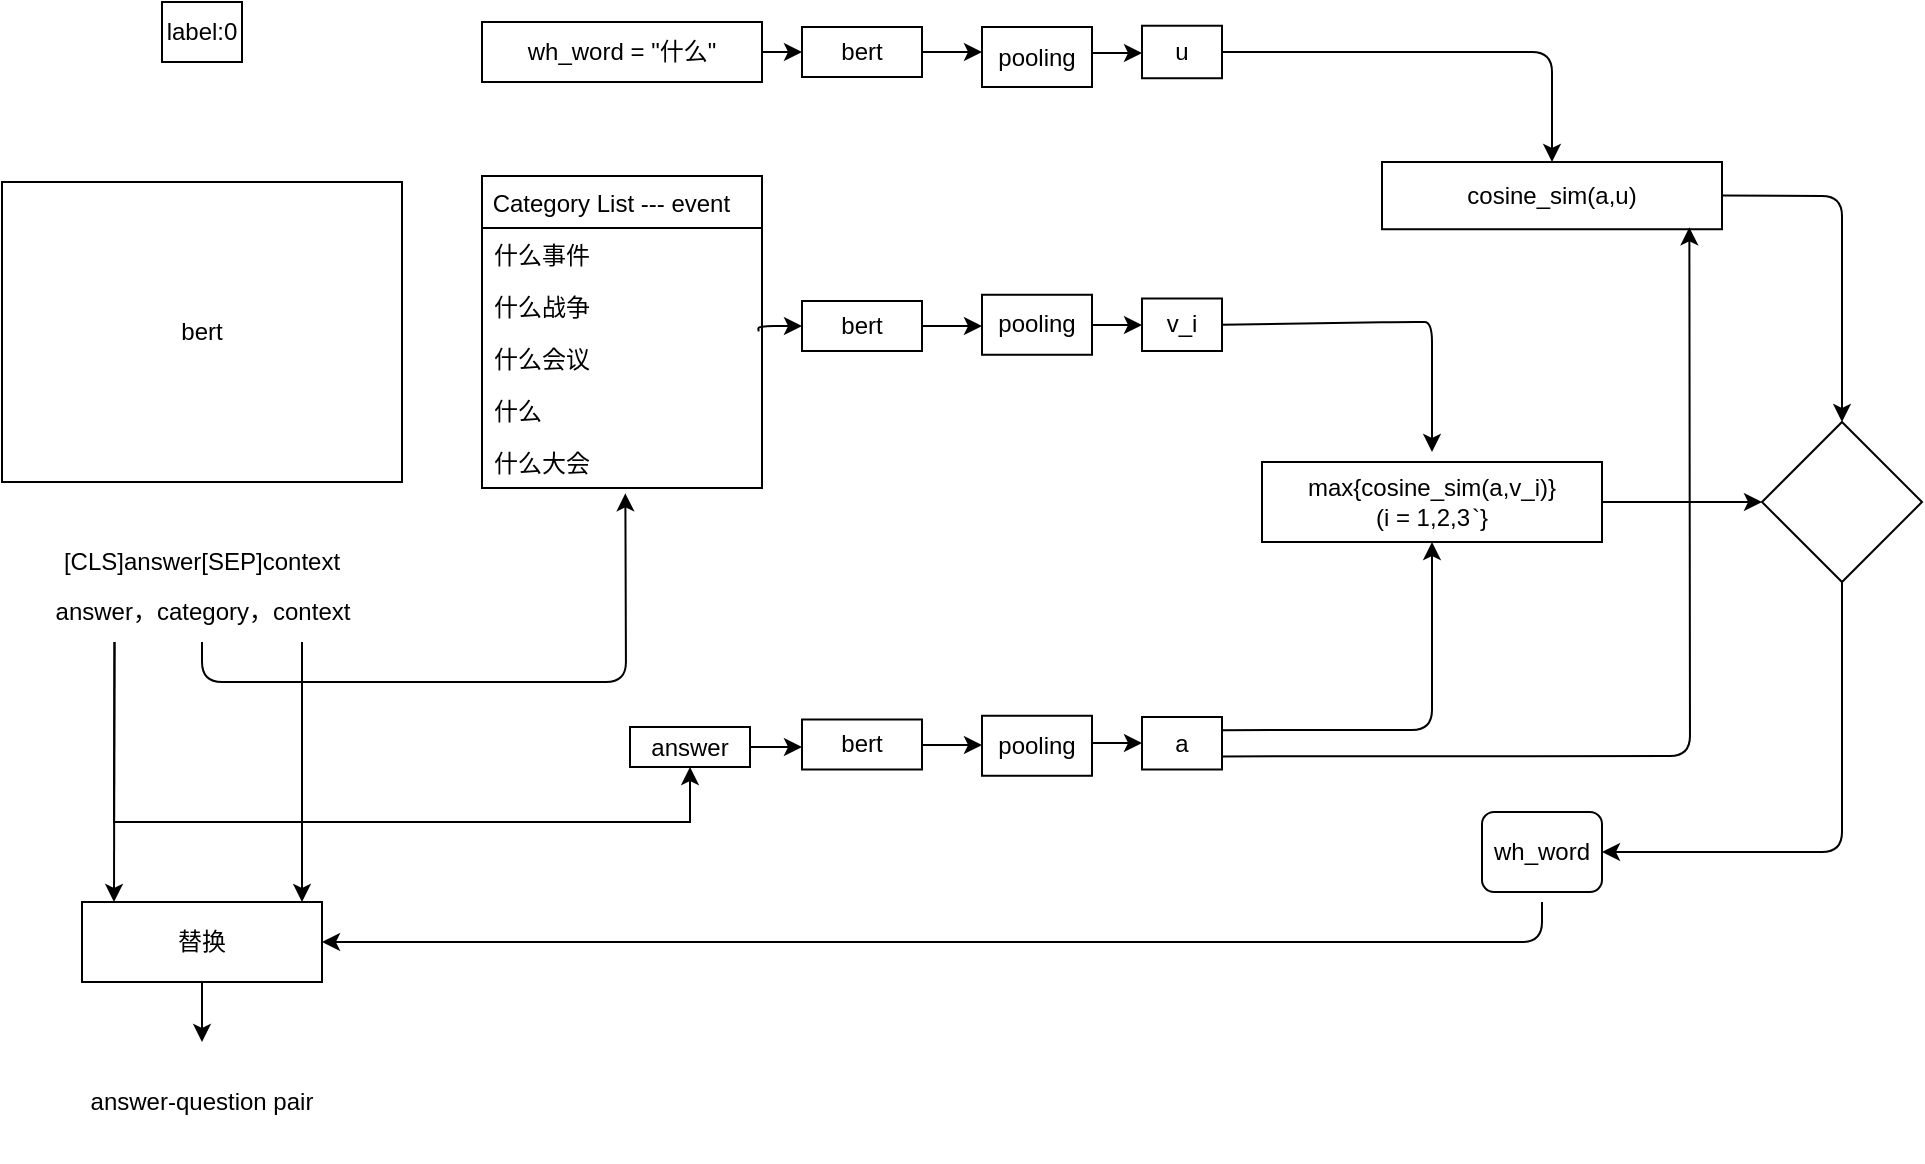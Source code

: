 <mxfile version="14.8.0" type="github">
  <diagram id="JpssUGJAQ-6qRb9apwfv" name="Page-1">
    <mxGraphModel dx="781" dy="476" grid="1" gridSize="10" guides="1" tooltips="1" connect="1" arrows="1" fold="1" page="1" pageScale="1" pageWidth="827" pageHeight="1169" math="0" shadow="0">
      <root>
        <mxCell id="0" />
        <mxCell id="1" parent="0" />
        <mxCell id="QmvfzVTAbtV4SLnTiDGH-3" value="label:0" style="rounded=0;whiteSpace=wrap;html=1;" vertex="1" parent="1">
          <mxGeometry x="150" y="180" width="40" height="30" as="geometry" />
        </mxCell>
        <mxCell id="QmvfzVTAbtV4SLnTiDGH-4" value="bert" style="rounded=0;whiteSpace=wrap;html=1;" vertex="1" parent="1">
          <mxGeometry x="70" y="270" width="200" height="150" as="geometry" />
        </mxCell>
        <mxCell id="QmvfzVTAbtV4SLnTiDGH-5" value="wh_word = &quot;什么&quot;" style="rounded=0;whiteSpace=wrap;html=1;" vertex="1" parent="1">
          <mxGeometry x="310" y="190" width="140" height="30" as="geometry" />
        </mxCell>
        <mxCell id="QmvfzVTAbtV4SLnTiDGH-7" value="[CLS]answer[SEP]context" style="text;html=1;strokeColor=none;fillColor=none;align=center;verticalAlign=middle;whiteSpace=wrap;rounded=0;" vertex="1" parent="1">
          <mxGeometry x="150" y="450" width="40" height="20" as="geometry" />
        </mxCell>
        <mxCell id="QmvfzVTAbtV4SLnTiDGH-11" value="answer，category，context" style="text;html=1;strokeColor=none;fillColor=none;align=center;verticalAlign=middle;whiteSpace=wrap;rounded=0;" vertex="1" parent="1">
          <mxGeometry x="82.5" y="470" width="175" height="30" as="geometry" />
        </mxCell>
        <mxCell id="QmvfzVTAbtV4SLnTiDGH-13" value=" Category List --- event" style="swimlane;fontStyle=0;childLayout=stackLayout;horizontal=1;startSize=26;horizontalStack=0;resizeParent=1;resizeParentMax=0;resizeLast=0;collapsible=1;marginBottom=0;align=left;" vertex="1" parent="1">
          <mxGeometry x="310" y="267" width="140" height="156" as="geometry">
            <mxRectangle x="344" y="264" width="150" height="26" as="alternateBounds" />
          </mxGeometry>
        </mxCell>
        <mxCell id="QmvfzVTAbtV4SLnTiDGH-14" value="什么事件" style="text;strokeColor=none;fillColor=none;align=left;verticalAlign=top;spacingLeft=4;spacingRight=4;overflow=hidden;rotatable=0;points=[[0,0.5],[1,0.5]];portConstraint=eastwest;" vertex="1" parent="QmvfzVTAbtV4SLnTiDGH-13">
          <mxGeometry y="26" width="140" height="26" as="geometry" />
        </mxCell>
        <mxCell id="QmvfzVTAbtV4SLnTiDGH-15" value="什么战争" style="text;strokeColor=none;fillColor=none;align=left;verticalAlign=top;spacingLeft=4;spacingRight=4;overflow=hidden;rotatable=0;points=[[0,0.5],[1,0.5]];portConstraint=eastwest;" vertex="1" parent="QmvfzVTAbtV4SLnTiDGH-13">
          <mxGeometry y="52" width="140" height="26" as="geometry" />
        </mxCell>
        <mxCell id="QmvfzVTAbtV4SLnTiDGH-16" value="什么会议" style="text;strokeColor=none;fillColor=none;align=left;verticalAlign=top;spacingLeft=4;spacingRight=4;overflow=hidden;rotatable=0;points=[[0,0.5],[1,0.5]];portConstraint=eastwest;" vertex="1" parent="QmvfzVTAbtV4SLnTiDGH-13">
          <mxGeometry y="78" width="140" height="26" as="geometry" />
        </mxCell>
        <mxCell id="QmvfzVTAbtV4SLnTiDGH-17" value="什么" style="text;fillColor=none;align=left;verticalAlign=top;spacingLeft=4;spacingRight=4;overflow=hidden;rotatable=0;points=[[0,0.5],[1,0.5]];portConstraint=eastwest;labelBorderColor=none;" vertex="1" parent="QmvfzVTAbtV4SLnTiDGH-13">
          <mxGeometry y="104" width="140" height="26" as="geometry" />
        </mxCell>
        <mxCell id="QmvfzVTAbtV4SLnTiDGH-18" value="什么大会" style="text;strokeColor=none;fillColor=none;align=left;verticalAlign=top;spacingLeft=4;spacingRight=4;overflow=hidden;rotatable=0;points=[[0,0.5],[1,0.5]];portConstraint=eastwest;" vertex="1" parent="QmvfzVTAbtV4SLnTiDGH-13">
          <mxGeometry y="130" width="140" height="26" as="geometry" />
        </mxCell>
        <mxCell id="QmvfzVTAbtV4SLnTiDGH-49" value="" style="edgeStyle=elbowEdgeStyle;rounded=0;orthogonalLoop=1;jettySize=auto;elbow=vertical;html=1;" edge="1" parent="1" source="QmvfzVTAbtV4SLnTiDGH-21" target="QmvfzVTAbtV4SLnTiDGH-45">
          <mxGeometry relative="1" as="geometry" />
        </mxCell>
        <mxCell id="QmvfzVTAbtV4SLnTiDGH-21" value="answer" style="text;html=1;fillColor=none;align=center;verticalAlign=middle;whiteSpace=wrap;rounded=0;strokeColor=#000000;" vertex="1" parent="1">
          <mxGeometry x="384" y="542.5" width="60" height="20" as="geometry" />
        </mxCell>
        <mxCell id="QmvfzVTAbtV4SLnTiDGH-22" value="" style="endArrow=classic;html=1;exitX=0.25;exitY=1;exitDx=0;exitDy=0;entryX=0.5;entryY=1;entryDx=0;entryDy=0;rounded=0;" edge="1" parent="1" source="QmvfzVTAbtV4SLnTiDGH-11" target="QmvfzVTAbtV4SLnTiDGH-21">
          <mxGeometry width="50" height="50" relative="1" as="geometry">
            <mxPoint x="380" y="410" as="sourcePoint" />
            <mxPoint x="430" y="360" as="targetPoint" />
            <Array as="points">
              <mxPoint x="126" y="590" />
              <mxPoint x="414" y="590" />
            </Array>
          </mxGeometry>
        </mxCell>
        <mxCell id="QmvfzVTAbtV4SLnTiDGH-24" value="" style="endArrow=classic;html=1;exitX=0.5;exitY=1;exitDx=0;exitDy=0;entryX=0.512;entryY=1.103;entryDx=0;entryDy=0;entryPerimeter=0;" edge="1" parent="1" source="QmvfzVTAbtV4SLnTiDGH-11" target="QmvfzVTAbtV4SLnTiDGH-18">
          <mxGeometry width="50" height="50" relative="1" as="geometry">
            <mxPoint x="380" y="420" as="sourcePoint" />
            <mxPoint x="430" y="370" as="targetPoint" />
            <Array as="points">
              <mxPoint x="170" y="520" />
              <mxPoint x="290" y="520" />
              <mxPoint x="382" y="520" />
            </Array>
          </mxGeometry>
        </mxCell>
        <mxCell id="QmvfzVTAbtV4SLnTiDGH-35" value="wh_word" style="rounded=1;whiteSpace=wrap;html=1;strokeColor=#000000;align=center;" vertex="1" parent="1">
          <mxGeometry x="810" y="585" width="60" height="40" as="geometry" />
        </mxCell>
        <mxCell id="QmvfzVTAbtV4SLnTiDGH-38" value="" style="endArrow=classic;html=1;" edge="1" parent="1">
          <mxGeometry width="50" height="50" relative="1" as="geometry">
            <mxPoint x="220" y="500" as="sourcePoint" />
            <mxPoint x="220" y="630" as="targetPoint" />
          </mxGeometry>
        </mxCell>
        <mxCell id="QmvfzVTAbtV4SLnTiDGH-40" value="" style="endArrow=classic;html=1;exitX=0.25;exitY=1;exitDx=0;exitDy=0;" edge="1" parent="1" source="QmvfzVTAbtV4SLnTiDGH-11">
          <mxGeometry width="50" height="50" relative="1" as="geometry">
            <mxPoint x="400" y="520" as="sourcePoint" />
            <mxPoint x="126" y="630" as="targetPoint" />
          </mxGeometry>
        </mxCell>
        <mxCell id="QmvfzVTAbtV4SLnTiDGH-41" value="替换" style="rounded=0;whiteSpace=wrap;html=1;strokeColor=#000000;align=center;" vertex="1" parent="1">
          <mxGeometry x="110" y="630" width="120" height="40" as="geometry" />
        </mxCell>
        <mxCell id="QmvfzVTAbtV4SLnTiDGH-42" value="" style="endArrow=classic;html=1;exitX=0.5;exitY=1;exitDx=0;exitDy=0;" edge="1" parent="1" source="QmvfzVTAbtV4SLnTiDGH-41">
          <mxGeometry width="50" height="50" relative="1" as="geometry">
            <mxPoint x="400" y="620" as="sourcePoint" />
            <mxPoint x="170" y="700" as="targetPoint" />
          </mxGeometry>
        </mxCell>
        <mxCell id="QmvfzVTAbtV4SLnTiDGH-43" value="answer-question pair" style="rounded=1;whiteSpace=wrap;html=1;align=center;strokeColor=none;" vertex="1" parent="1">
          <mxGeometry x="110" y="700" width="120" height="60" as="geometry" />
        </mxCell>
        <mxCell id="QmvfzVTAbtV4SLnTiDGH-72" value="" style="edgeStyle=elbowEdgeStyle;rounded=0;orthogonalLoop=1;jettySize=auto;elbow=vertical;html=1;" edge="1" parent="1" source="QmvfzVTAbtV4SLnTiDGH-44" target="QmvfzVTAbtV4SLnTiDGH-71">
          <mxGeometry relative="1" as="geometry" />
        </mxCell>
        <mxCell id="QmvfzVTAbtV4SLnTiDGH-44" value="max{cosine_sim(a,v_i)}&lt;br&gt;(i = 1,2,3```}" style="rounded=0;whiteSpace=wrap;html=1;align=center;" vertex="1" parent="1">
          <mxGeometry x="700" y="410" width="170" height="40" as="geometry" />
        </mxCell>
        <mxCell id="QmvfzVTAbtV4SLnTiDGH-47" value="" style="edgeStyle=elbowEdgeStyle;rounded=0;orthogonalLoop=1;jettySize=auto;elbow=vertical;html=1;" edge="1" parent="1" source="QmvfzVTAbtV4SLnTiDGH-45" target="QmvfzVTAbtV4SLnTiDGH-46">
          <mxGeometry relative="1" as="geometry" />
        </mxCell>
        <mxCell id="QmvfzVTAbtV4SLnTiDGH-45" value="bert" style="rounded=0;whiteSpace=wrap;html=1;strokeColor=#000000;align=center;" vertex="1" parent="1">
          <mxGeometry x="470" y="538.75" width="60" height="25" as="geometry" />
        </mxCell>
        <mxCell id="QmvfzVTAbtV4SLnTiDGH-51" value="" style="edgeStyle=elbowEdgeStyle;rounded=0;orthogonalLoop=1;jettySize=auto;elbow=vertical;html=1;" edge="1" parent="1" source="QmvfzVTAbtV4SLnTiDGH-46" target="QmvfzVTAbtV4SLnTiDGH-50">
          <mxGeometry relative="1" as="geometry" />
        </mxCell>
        <mxCell id="QmvfzVTAbtV4SLnTiDGH-46" value="pooling" style="whiteSpace=wrap;html=1;rounded=0;" vertex="1" parent="1">
          <mxGeometry x="560" y="536.88" width="55" height="30" as="geometry" />
        </mxCell>
        <mxCell id="QmvfzVTAbtV4SLnTiDGH-50" value="a" style="whiteSpace=wrap;html=1;rounded=0;" vertex="1" parent="1">
          <mxGeometry x="640" y="537.5" width="40" height="26.25" as="geometry" />
        </mxCell>
        <mxCell id="QmvfzVTAbtV4SLnTiDGH-52" value="" style="edgeStyle=elbowEdgeStyle;rounded=0;orthogonalLoop=1;jettySize=auto;elbow=vertical;html=1;" edge="1" parent="1" source="QmvfzVTAbtV4SLnTiDGH-53" target="QmvfzVTAbtV4SLnTiDGH-55">
          <mxGeometry relative="1" as="geometry" />
        </mxCell>
        <mxCell id="QmvfzVTAbtV4SLnTiDGH-53" value="bert" style="rounded=0;whiteSpace=wrap;html=1;strokeColor=#000000;align=center;" vertex="1" parent="1">
          <mxGeometry x="470" y="329.5" width="60" height="25" as="geometry" />
        </mxCell>
        <mxCell id="QmvfzVTAbtV4SLnTiDGH-54" value="" style="edgeStyle=elbowEdgeStyle;rounded=0;orthogonalLoop=1;jettySize=auto;elbow=vertical;html=1;" edge="1" parent="1" source="QmvfzVTAbtV4SLnTiDGH-55" target="QmvfzVTAbtV4SLnTiDGH-56">
          <mxGeometry relative="1" as="geometry" />
        </mxCell>
        <mxCell id="QmvfzVTAbtV4SLnTiDGH-55" value="pooling" style="whiteSpace=wrap;html=1;rounded=0;" vertex="1" parent="1">
          <mxGeometry x="560" y="326.38" width="55" height="30" as="geometry" />
        </mxCell>
        <mxCell id="QmvfzVTAbtV4SLnTiDGH-56" value="v_i" style="whiteSpace=wrap;html=1;rounded=0;" vertex="1" parent="1">
          <mxGeometry x="640" y="328.25" width="40" height="26.25" as="geometry" />
        </mxCell>
        <mxCell id="QmvfzVTAbtV4SLnTiDGH-58" value="" style="edgeStyle=elbowEdgeStyle;rounded=0;orthogonalLoop=1;jettySize=auto;elbow=vertical;html=1;" edge="1" parent="1" source="QmvfzVTAbtV4SLnTiDGH-59" target="QmvfzVTAbtV4SLnTiDGH-61">
          <mxGeometry relative="1" as="geometry" />
        </mxCell>
        <mxCell id="QmvfzVTAbtV4SLnTiDGH-59" value="bert" style="rounded=0;whiteSpace=wrap;html=1;strokeColor=#000000;align=center;" vertex="1" parent="1">
          <mxGeometry x="470" y="192.5" width="60" height="25" as="geometry" />
        </mxCell>
        <mxCell id="QmvfzVTAbtV4SLnTiDGH-60" value="" style="edgeStyle=elbowEdgeStyle;rounded=0;orthogonalLoop=1;jettySize=auto;elbow=vertical;html=1;" edge="1" parent="1" source="QmvfzVTAbtV4SLnTiDGH-61" target="QmvfzVTAbtV4SLnTiDGH-62">
          <mxGeometry relative="1" as="geometry" />
        </mxCell>
        <mxCell id="QmvfzVTAbtV4SLnTiDGH-61" value="pooling" style="whiteSpace=wrap;html=1;rounded=0;" vertex="1" parent="1">
          <mxGeometry x="560" y="192.5" width="55" height="30" as="geometry" />
        </mxCell>
        <mxCell id="QmvfzVTAbtV4SLnTiDGH-62" value="u" style="whiteSpace=wrap;html=1;rounded=0;" vertex="1" parent="1">
          <mxGeometry x="640" y="191.87" width="40" height="26.25" as="geometry" />
        </mxCell>
        <mxCell id="QmvfzVTAbtV4SLnTiDGH-63" value="cosine_sim(a,u)" style="rounded=0;whiteSpace=wrap;html=1;align=center;" vertex="1" parent="1">
          <mxGeometry x="760" y="260" width="170" height="33.62" as="geometry" />
        </mxCell>
        <mxCell id="QmvfzVTAbtV4SLnTiDGH-65" value="" style="endArrow=classic;html=1;exitX=1;exitY=0.25;exitDx=0;exitDy=0;entryX=0.5;entryY=1;entryDx=0;entryDy=0;" edge="1" parent="1" source="QmvfzVTAbtV4SLnTiDGH-50" target="QmvfzVTAbtV4SLnTiDGH-44">
          <mxGeometry width="50" height="50" relative="1" as="geometry">
            <mxPoint x="750" y="420" as="sourcePoint" />
            <mxPoint x="800" y="370" as="targetPoint" />
            <Array as="points">
              <mxPoint x="785" y="544" />
            </Array>
          </mxGeometry>
        </mxCell>
        <mxCell id="QmvfzVTAbtV4SLnTiDGH-68" value="" style="endArrow=classic;html=1;exitX=1;exitY=0.75;exitDx=0;exitDy=0;entryX=0.904;entryY=0.972;entryDx=0;entryDy=0;entryPerimeter=0;" edge="1" parent="1" source="QmvfzVTAbtV4SLnTiDGH-50" target="QmvfzVTAbtV4SLnTiDGH-63">
          <mxGeometry width="50" height="50" relative="1" as="geometry">
            <mxPoint x="750" y="420" as="sourcePoint" />
            <mxPoint x="800" y="370" as="targetPoint" />
            <Array as="points">
              <mxPoint x="914" y="557" />
            </Array>
          </mxGeometry>
        </mxCell>
        <mxCell id="QmvfzVTAbtV4SLnTiDGH-69" value="" style="endArrow=classic;html=1;exitX=1;exitY=0.5;exitDx=0;exitDy=0;" edge="1" parent="1" source="QmvfzVTAbtV4SLnTiDGH-56">
          <mxGeometry width="50" height="50" relative="1" as="geometry">
            <mxPoint x="750" y="420" as="sourcePoint" />
            <mxPoint x="785" y="405" as="targetPoint" />
            <Array as="points">
              <mxPoint x="770" y="340" />
              <mxPoint x="785" y="340" />
            </Array>
          </mxGeometry>
        </mxCell>
        <mxCell id="QmvfzVTAbtV4SLnTiDGH-70" value="" style="endArrow=classic;html=1;exitX=1;exitY=0.5;exitDx=0;exitDy=0;entryX=0.5;entryY=0;entryDx=0;entryDy=0;" edge="1" parent="1" source="QmvfzVTAbtV4SLnTiDGH-62" target="QmvfzVTAbtV4SLnTiDGH-63">
          <mxGeometry width="50" height="50" relative="1" as="geometry">
            <mxPoint x="750" y="420" as="sourcePoint" />
            <mxPoint x="800" y="370" as="targetPoint" />
            <Array as="points">
              <mxPoint x="845" y="205" />
            </Array>
          </mxGeometry>
        </mxCell>
        <mxCell id="QmvfzVTAbtV4SLnTiDGH-71" value="" style="rhombus;whiteSpace=wrap;html=1;rounded=0;" vertex="1" parent="1">
          <mxGeometry x="950" y="390" width="80" height="80" as="geometry" />
        </mxCell>
        <mxCell id="QmvfzVTAbtV4SLnTiDGH-73" value="" style="endArrow=classic;html=1;exitX=1;exitY=0.5;exitDx=0;exitDy=0;entryX=0.5;entryY=0;entryDx=0;entryDy=0;" edge="1" parent="1" source="QmvfzVTAbtV4SLnTiDGH-63" target="QmvfzVTAbtV4SLnTiDGH-71">
          <mxGeometry width="50" height="50" relative="1" as="geometry">
            <mxPoint x="750" y="520" as="sourcePoint" />
            <mxPoint x="800" y="470" as="targetPoint" />
            <Array as="points">
              <mxPoint x="990" y="277" />
            </Array>
          </mxGeometry>
        </mxCell>
        <mxCell id="QmvfzVTAbtV4SLnTiDGH-74" value="" style="endArrow=classic;html=1;exitX=0.5;exitY=1;exitDx=0;exitDy=0;entryX=1;entryY=0.5;entryDx=0;entryDy=0;" edge="1" parent="1" source="QmvfzVTAbtV4SLnTiDGH-71" target="QmvfzVTAbtV4SLnTiDGH-35">
          <mxGeometry width="50" height="50" relative="1" as="geometry">
            <mxPoint x="750" y="520" as="sourcePoint" />
            <mxPoint x="800" y="470" as="targetPoint" />
            <Array as="points">
              <mxPoint x="990" y="605" />
            </Array>
          </mxGeometry>
        </mxCell>
        <mxCell id="QmvfzVTAbtV4SLnTiDGH-75" value="" style="endArrow=classic;html=1;entryX=0;entryY=0.5;entryDx=0;entryDy=0;exitX=0.988;exitY=-0.013;exitDx=0;exitDy=0;exitPerimeter=0;" edge="1" parent="1" source="QmvfzVTAbtV4SLnTiDGH-16" target="QmvfzVTAbtV4SLnTiDGH-53">
          <mxGeometry width="50" height="50" relative="1" as="geometry">
            <mxPoint x="710" y="520" as="sourcePoint" />
            <mxPoint x="760" y="470" as="targetPoint" />
            <Array as="points">
              <mxPoint x="448" y="342" />
            </Array>
          </mxGeometry>
        </mxCell>
        <mxCell id="QmvfzVTAbtV4SLnTiDGH-76" value="" style="endArrow=classic;html=1;" edge="1" parent="1">
          <mxGeometry width="50" height="50" relative="1" as="geometry">
            <mxPoint x="840" y="630" as="sourcePoint" />
            <mxPoint x="230" y="650" as="targetPoint" />
            <Array as="points">
              <mxPoint x="840" y="650" />
            </Array>
          </mxGeometry>
        </mxCell>
        <mxCell id="QmvfzVTAbtV4SLnTiDGH-77" value="" style="endArrow=classic;html=1;exitX=1;exitY=0.5;exitDx=0;exitDy=0;" edge="1" parent="1" source="QmvfzVTAbtV4SLnTiDGH-5">
          <mxGeometry width="50" height="50" relative="1" as="geometry">
            <mxPoint x="460" y="220" as="sourcePoint" />
            <mxPoint x="470" y="205" as="targetPoint" />
          </mxGeometry>
        </mxCell>
      </root>
    </mxGraphModel>
  </diagram>
</mxfile>

